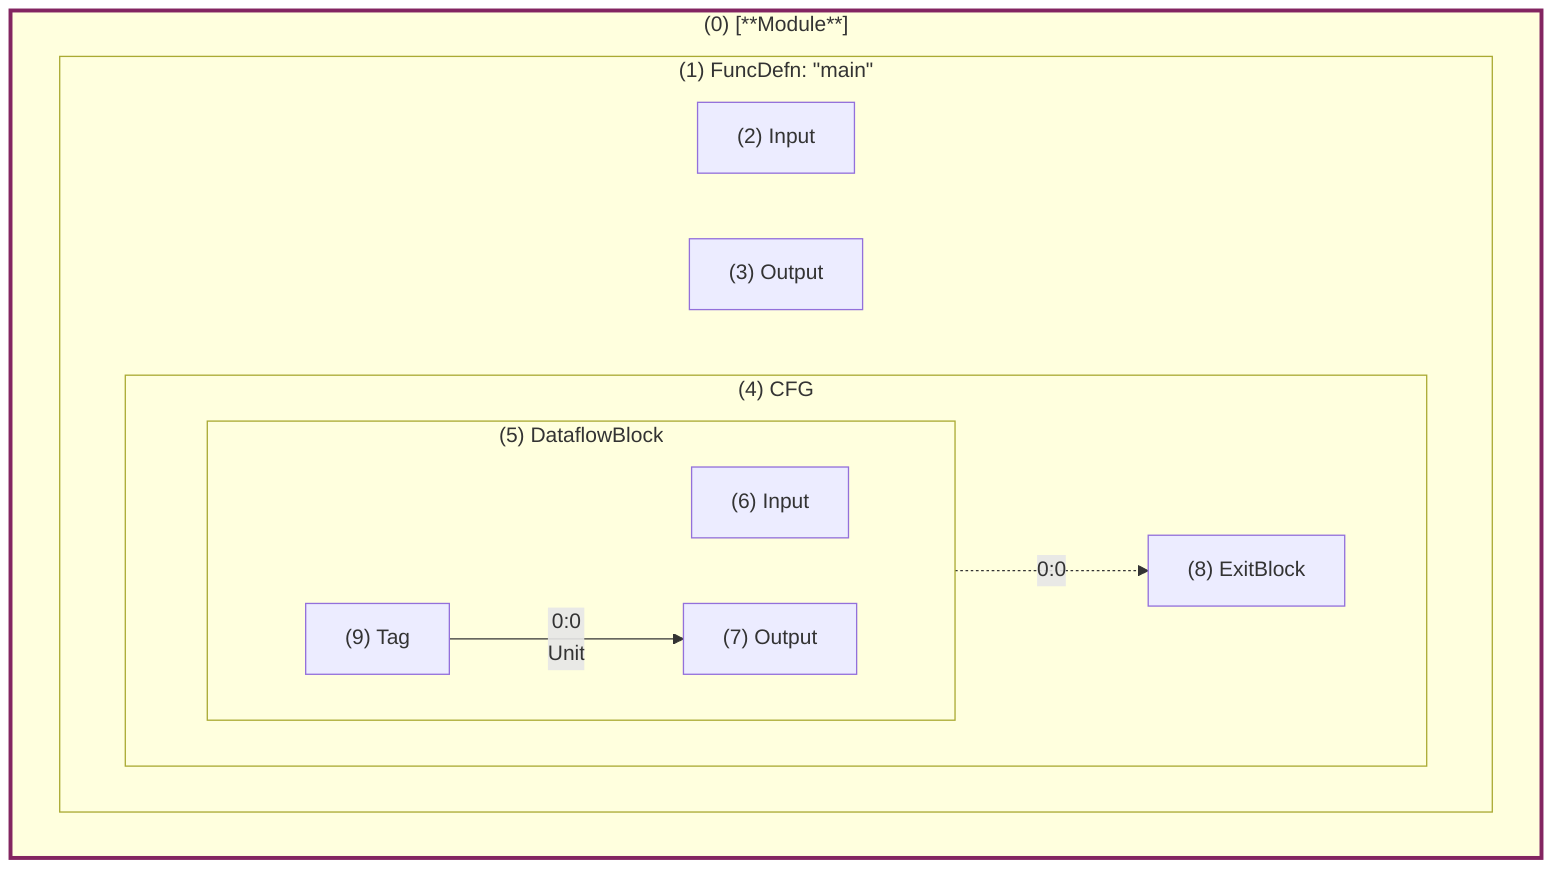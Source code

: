 graph LR
    subgraph 0 ["(0) [**Module**]"]
        direction LR
        style 0 stroke:#832561,stroke-width:3px
        subgraph 1 ["(1) FuncDefn: #quot;main#quot;"]
            direction LR
            2["(2) Input"]
            3["(3) Output"]
            subgraph 4 ["(4) CFG"]
                direction LR
                subgraph 5 ["(5) DataflowBlock"]
                    direction LR
                    6["(6) Input"]
                    7["(7) Output"]
                    9["(9) Tag"]
                    9--"0:0<br>Unit"-->7
                end
                8["(8) ExitBlock"]
                5-."0:0".->8
            end
        end
    end